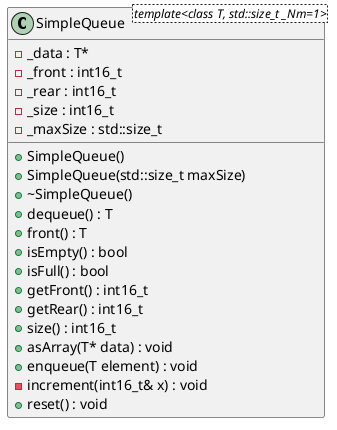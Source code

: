 @startuml





/' Objects '/

class SimpleQueue <template<class T, std::size_t _Nm=1>> {
	+SimpleQueue()
	+SimpleQueue(std::size_t maxSize)
	+~SimpleQueue()
	+dequeue() : T
	+front() : T
	-_data : T*
	+isEmpty() : bool
	+isFull() : bool
	-_front : int16_t
	-_rear : int16_t
	-_size : int16_t
	+getFront() : int16_t
	+getRear() : int16_t
	+size() : int16_t
	-_maxSize : std::size_t
	+asArray(T* data) : void
	+enqueue(T element) : void
	-increment(int16_t& x) : void
	+reset() : void
}





/' Inheritance relationships '/




/' Aggregation relationships '/





/' Dependency relationships '/





/' Nested objects '/



@enduml
